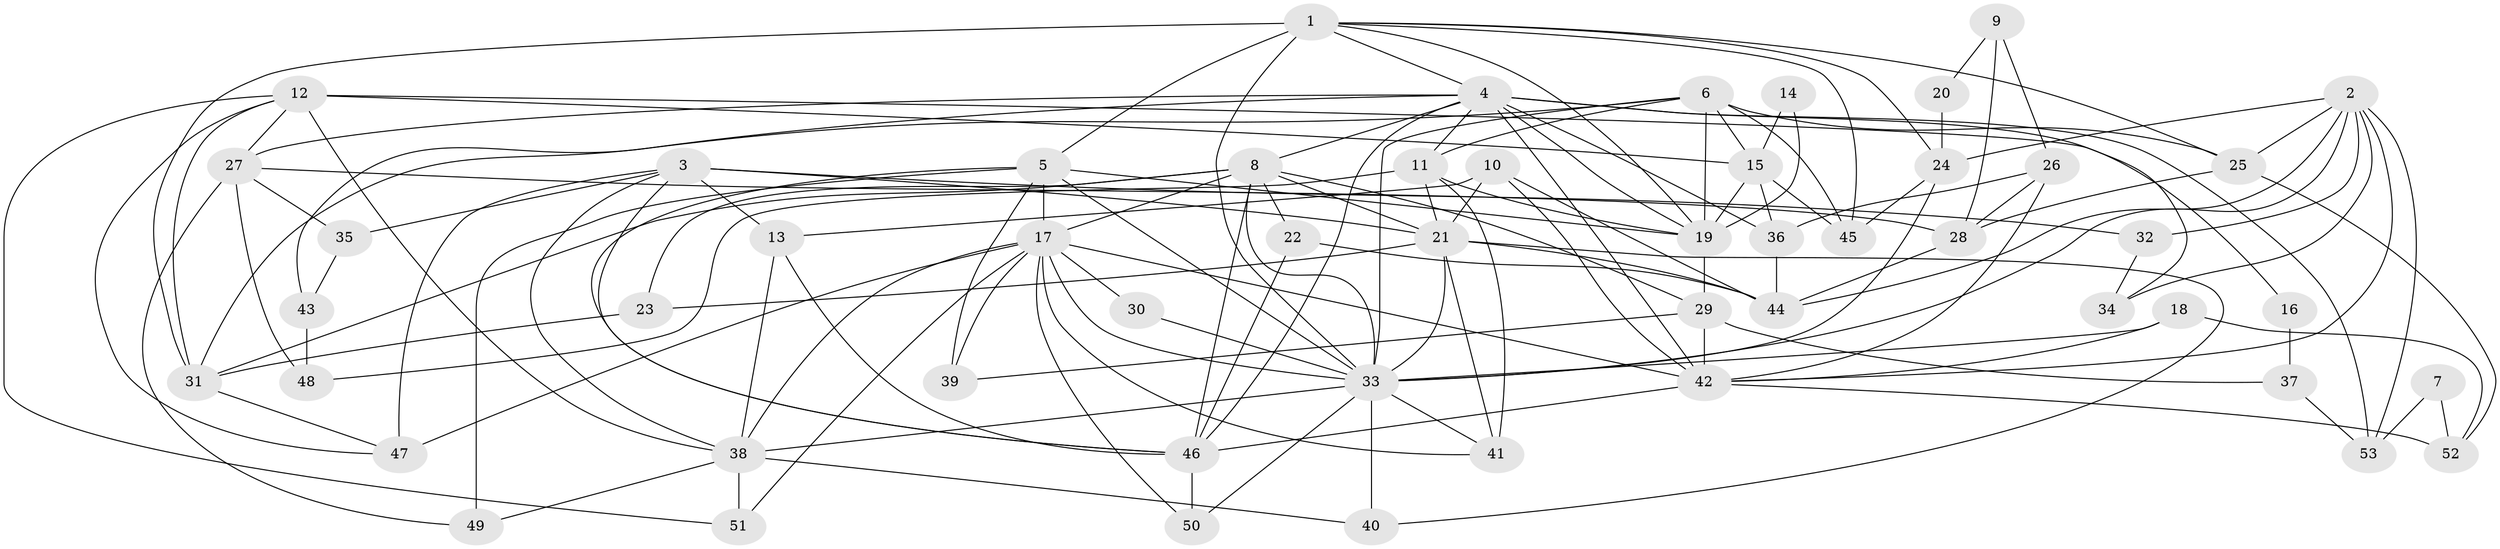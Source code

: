 // original degree distribution, {3: 0.2857142857142857, 5: 0.1619047619047619, 7: 0.0380952380952381, 6: 0.08571428571428572, 2: 0.1619047619047619, 4: 0.22857142857142856, 9: 0.009523809523809525, 8: 0.02857142857142857}
// Generated by graph-tools (version 1.1) at 2025/35/03/09/25 02:35:59]
// undirected, 53 vertices, 136 edges
graph export_dot {
graph [start="1"]
  node [color=gray90,style=filled];
  1;
  2;
  3;
  4;
  5;
  6;
  7;
  8;
  9;
  10;
  11;
  12;
  13;
  14;
  15;
  16;
  17;
  18;
  19;
  20;
  21;
  22;
  23;
  24;
  25;
  26;
  27;
  28;
  29;
  30;
  31;
  32;
  33;
  34;
  35;
  36;
  37;
  38;
  39;
  40;
  41;
  42;
  43;
  44;
  45;
  46;
  47;
  48;
  49;
  50;
  51;
  52;
  53;
  1 -- 4 [weight=1.0];
  1 -- 5 [weight=1.0];
  1 -- 19 [weight=1.0];
  1 -- 24 [weight=1.0];
  1 -- 25 [weight=1.0];
  1 -- 31 [weight=3.0];
  1 -- 33 [weight=1.0];
  1 -- 45 [weight=1.0];
  2 -- 24 [weight=1.0];
  2 -- 25 [weight=1.0];
  2 -- 32 [weight=1.0];
  2 -- 33 [weight=1.0];
  2 -- 34 [weight=1.0];
  2 -- 42 [weight=1.0];
  2 -- 44 [weight=1.0];
  2 -- 53 [weight=1.0];
  3 -- 13 [weight=2.0];
  3 -- 21 [weight=1.0];
  3 -- 32 [weight=1.0];
  3 -- 35 [weight=1.0];
  3 -- 38 [weight=1.0];
  3 -- 46 [weight=1.0];
  3 -- 47 [weight=1.0];
  4 -- 8 [weight=1.0];
  4 -- 11 [weight=1.0];
  4 -- 19 [weight=2.0];
  4 -- 27 [weight=1.0];
  4 -- 34 [weight=1.0];
  4 -- 36 [weight=1.0];
  4 -- 42 [weight=1.0];
  4 -- 43 [weight=1.0];
  4 -- 46 [weight=1.0];
  4 -- 53 [weight=1.0];
  5 -- 17 [weight=1.0];
  5 -- 19 [weight=1.0];
  5 -- 33 [weight=1.0];
  5 -- 39 [weight=1.0];
  5 -- 46 [weight=1.0];
  5 -- 49 [weight=1.0];
  6 -- 11 [weight=1.0];
  6 -- 15 [weight=2.0];
  6 -- 19 [weight=1.0];
  6 -- 25 [weight=1.0];
  6 -- 31 [weight=1.0];
  6 -- 33 [weight=1.0];
  6 -- 45 [weight=1.0];
  7 -- 52 [weight=1.0];
  7 -- 53 [weight=1.0];
  8 -- 17 [weight=1.0];
  8 -- 21 [weight=1.0];
  8 -- 22 [weight=2.0];
  8 -- 23 [weight=1.0];
  8 -- 29 [weight=1.0];
  8 -- 31 [weight=1.0];
  8 -- 33 [weight=2.0];
  8 -- 46 [weight=1.0];
  9 -- 20 [weight=1.0];
  9 -- 26 [weight=1.0];
  9 -- 28 [weight=1.0];
  10 -- 13 [weight=1.0];
  10 -- 21 [weight=1.0];
  10 -- 42 [weight=1.0];
  10 -- 44 [weight=1.0];
  11 -- 19 [weight=1.0];
  11 -- 21 [weight=1.0];
  11 -- 41 [weight=1.0];
  11 -- 48 [weight=1.0];
  12 -- 15 [weight=2.0];
  12 -- 16 [weight=1.0];
  12 -- 27 [weight=1.0];
  12 -- 31 [weight=1.0];
  12 -- 38 [weight=1.0];
  12 -- 47 [weight=1.0];
  12 -- 51 [weight=1.0];
  13 -- 38 [weight=1.0];
  13 -- 46 [weight=1.0];
  14 -- 15 [weight=1.0];
  14 -- 19 [weight=1.0];
  15 -- 19 [weight=3.0];
  15 -- 36 [weight=1.0];
  15 -- 45 [weight=1.0];
  16 -- 37 [weight=1.0];
  17 -- 30 [weight=1.0];
  17 -- 33 [weight=3.0];
  17 -- 38 [weight=1.0];
  17 -- 39 [weight=2.0];
  17 -- 41 [weight=1.0];
  17 -- 42 [weight=2.0];
  17 -- 47 [weight=2.0];
  17 -- 50 [weight=1.0];
  17 -- 51 [weight=1.0];
  18 -- 33 [weight=1.0];
  18 -- 42 [weight=1.0];
  18 -- 52 [weight=1.0];
  19 -- 29 [weight=1.0];
  20 -- 24 [weight=1.0];
  21 -- 23 [weight=4.0];
  21 -- 33 [weight=1.0];
  21 -- 40 [weight=1.0];
  21 -- 41 [weight=2.0];
  21 -- 44 [weight=1.0];
  22 -- 44 [weight=1.0];
  22 -- 46 [weight=1.0];
  23 -- 31 [weight=1.0];
  24 -- 33 [weight=1.0];
  24 -- 45 [weight=1.0];
  25 -- 28 [weight=1.0];
  25 -- 52 [weight=1.0];
  26 -- 28 [weight=1.0];
  26 -- 36 [weight=1.0];
  26 -- 42 [weight=2.0];
  27 -- 28 [weight=1.0];
  27 -- 35 [weight=1.0];
  27 -- 48 [weight=1.0];
  27 -- 49 [weight=1.0];
  28 -- 44 [weight=1.0];
  29 -- 37 [weight=1.0];
  29 -- 39 [weight=1.0];
  29 -- 42 [weight=1.0];
  30 -- 33 [weight=1.0];
  31 -- 47 [weight=1.0];
  32 -- 34 [weight=1.0];
  33 -- 38 [weight=1.0];
  33 -- 40 [weight=2.0];
  33 -- 41 [weight=1.0];
  33 -- 50 [weight=1.0];
  35 -- 43 [weight=1.0];
  36 -- 44 [weight=1.0];
  37 -- 53 [weight=1.0];
  38 -- 40 [weight=1.0];
  38 -- 49 [weight=1.0];
  38 -- 51 [weight=1.0];
  42 -- 46 [weight=1.0];
  42 -- 52 [weight=1.0];
  43 -- 48 [weight=1.0];
  46 -- 50 [weight=1.0];
}
